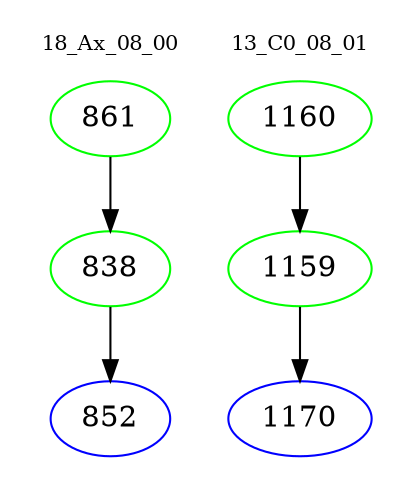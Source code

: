 digraph{
subgraph cluster_0 {
color = white
label = "18_Ax_08_00";
fontsize=10;
T0_861 [label="861", color="green"]
T0_861 -> T0_838 [color="black"]
T0_838 [label="838", color="green"]
T0_838 -> T0_852 [color="black"]
T0_852 [label="852", color="blue"]
}
subgraph cluster_1 {
color = white
label = "13_C0_08_01";
fontsize=10;
T1_1160 [label="1160", color="green"]
T1_1160 -> T1_1159 [color="black"]
T1_1159 [label="1159", color="green"]
T1_1159 -> T1_1170 [color="black"]
T1_1170 [label="1170", color="blue"]
}
}
